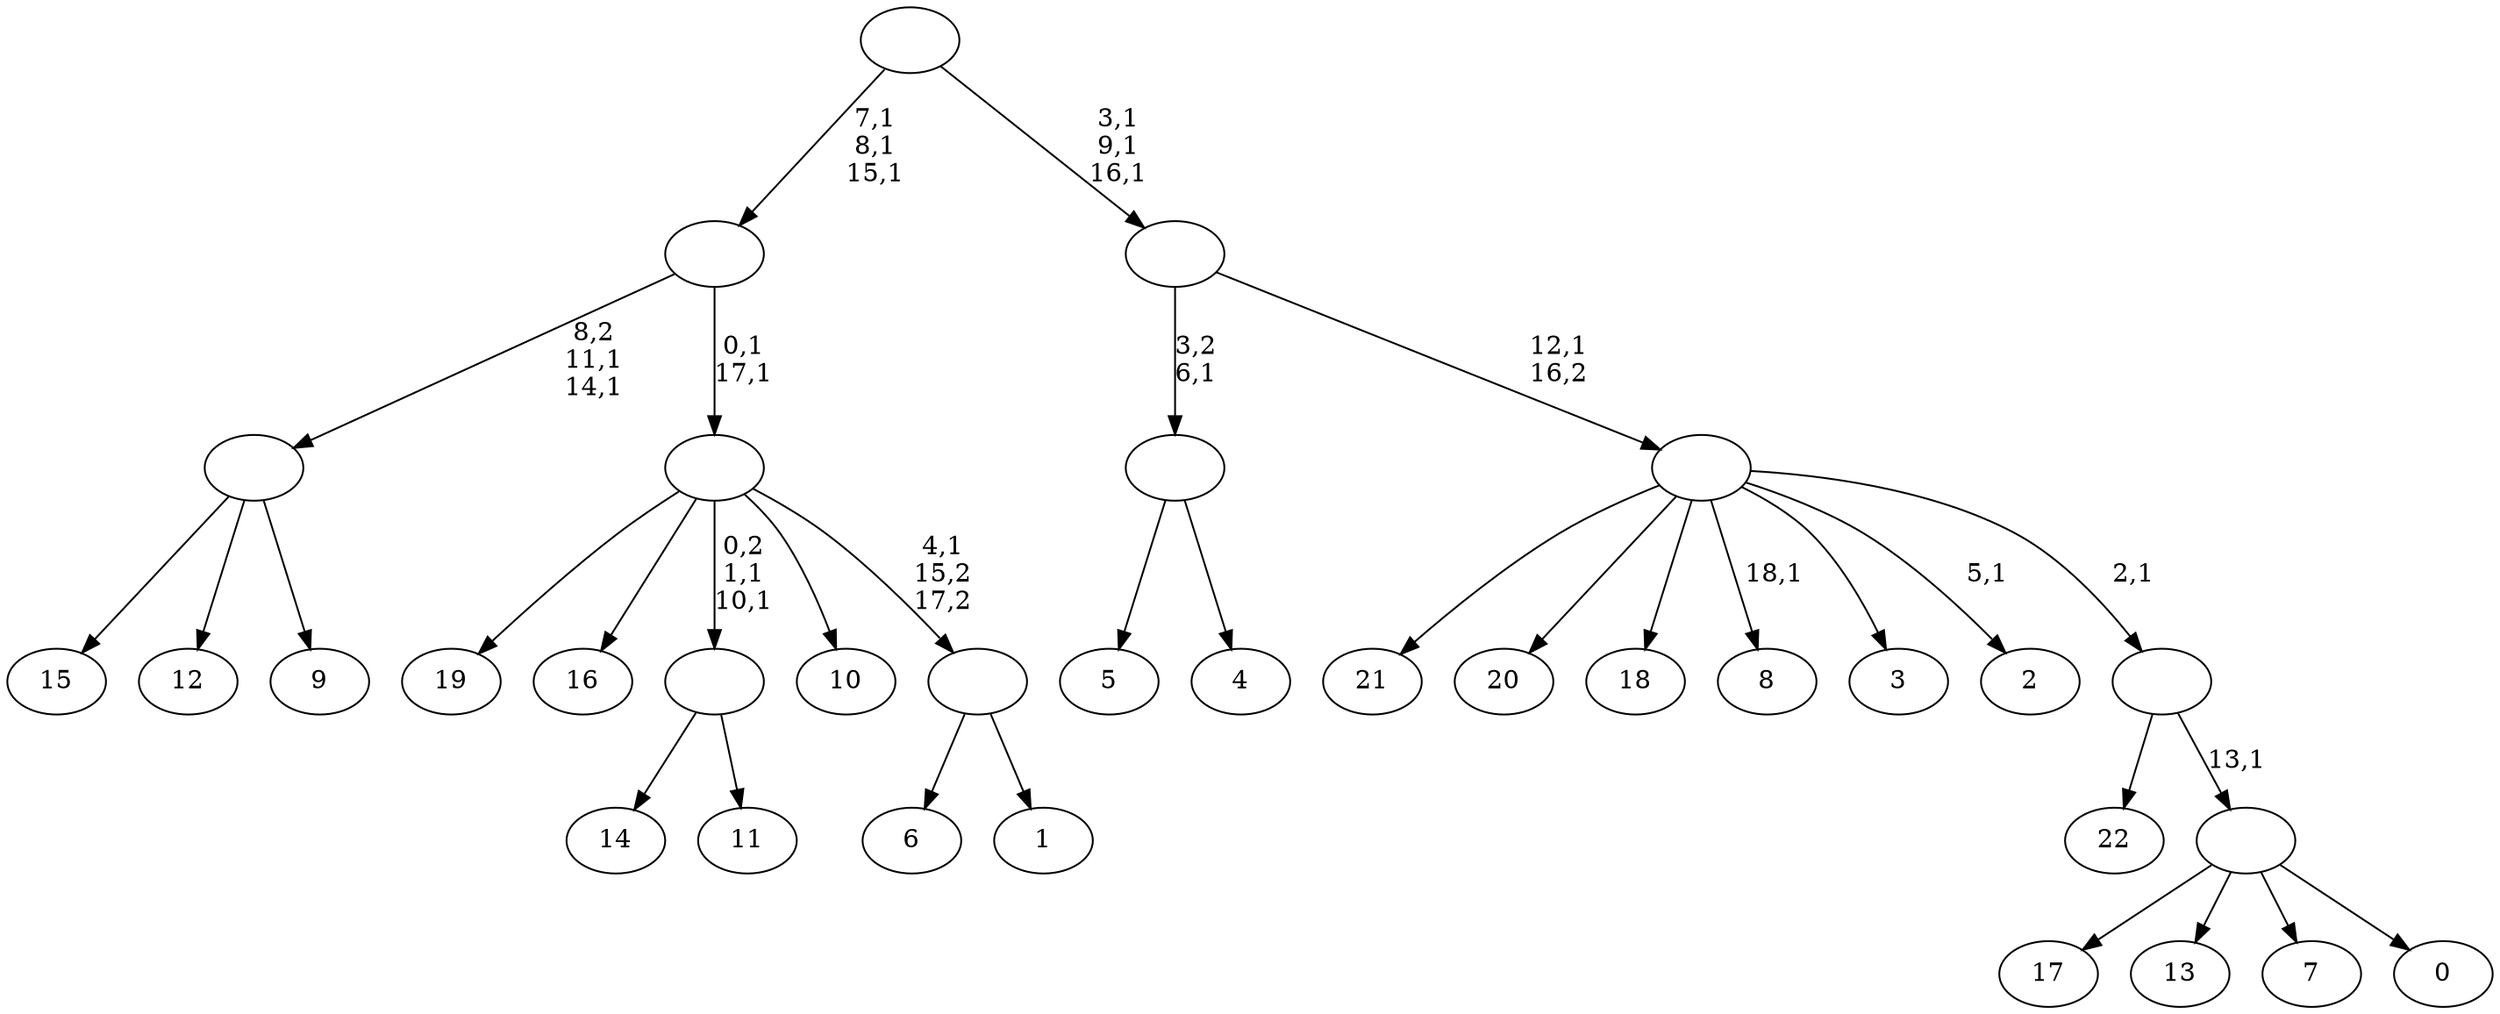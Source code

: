 digraph T {
	42 [label="22"]
	41 [label="21"]
	40 [label="20"]
	39 [label="19"]
	38 [label="18"]
	37 [label="17"]
	36 [label="16"]
	35 [label="15"]
	34 [label="14"]
	33 [label="13"]
	32 [label="12"]
	31 [label="11"]
	30 [label=""]
	28 [label="10"]
	27 [label="9"]
	26 [label=""]
	24 [label="8"]
	22 [label="7"]
	21 [label="6"]
	20 [label="5"]
	19 [label="4"]
	18 [label=""]
	17 [label="3"]
	16 [label="2"]
	14 [label="1"]
	13 [label=""]
	12 [label=""]
	10 [label=""]
	7 [label="0"]
	6 [label=""]
	5 [label=""]
	4 [label=""]
	3 [label=""]
	0 [label=""]
	30 -> 34 [label=""]
	30 -> 31 [label=""]
	26 -> 35 [label=""]
	26 -> 32 [label=""]
	26 -> 27 [label=""]
	18 -> 20 [label=""]
	18 -> 19 [label=""]
	13 -> 21 [label=""]
	13 -> 14 [label=""]
	12 -> 30 [label="0,2\n1,1\n10,1"]
	12 -> 39 [label=""]
	12 -> 36 [label=""]
	12 -> 28 [label=""]
	12 -> 13 [label="4,1\n15,2\n17,2"]
	10 -> 12 [label="0,1\n17,1"]
	10 -> 26 [label="8,2\n11,1\n14,1"]
	6 -> 37 [label=""]
	6 -> 33 [label=""]
	6 -> 22 [label=""]
	6 -> 7 [label=""]
	5 -> 42 [label=""]
	5 -> 6 [label="13,1"]
	4 -> 16 [label="5,1"]
	4 -> 24 [label="18,1"]
	4 -> 41 [label=""]
	4 -> 40 [label=""]
	4 -> 38 [label=""]
	4 -> 17 [label=""]
	4 -> 5 [label="2,1"]
	3 -> 18 [label="3,2\n6,1"]
	3 -> 4 [label="12,1\n16,2"]
	0 -> 3 [label="3,1\n9,1\n16,1"]
	0 -> 10 [label="7,1\n8,1\n15,1"]
}

